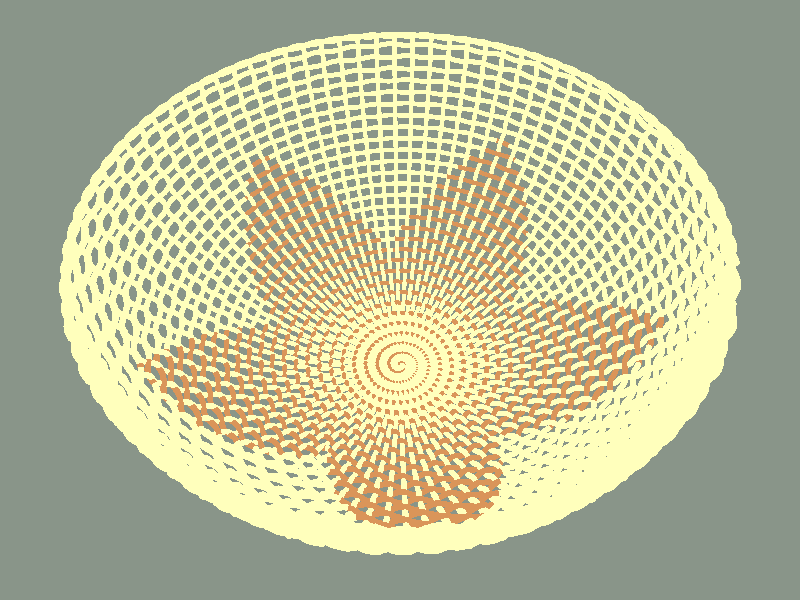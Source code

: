 #include "colors.inc"
#include "textures.inc"

camera {
    location <4,7,1>
    look_at  <0, 1.5, 0>
    right x*image_width/image_height
}

background {Black}

plane{ y, 0 texture{pigment{color rgb <0.25,0.3,0.25>} normal{granite .1 scale <0.3,0.3,0.3>}} }

light_source {
    3*<1, 3, -3>
    color rgb 1.5*White
    area_light x, z, 5, 5
    jitter
}



#declare R = 0.01;
#declare lsteps = 40000;
#declare isteps = 1000;
#declare jsteps = 41;
#declare rows = 30;
#declare weave_displacement = (0.015)/2;


#macro colorFunction(Theta, Phi)
    #if(Phi < (34-abs(mod(Theta,72)-34)+35) )
        <0.7,0.3,0.1>
    #else
        <1,1,0.5>
    #end
#end

union {

    union {
        #declare i = 0;
        #while(i<lsteps+2000)
            #declare T = i/lsteps;
            #declare phi = min(T*90, 90);
            #declare theta = mod(T*360*rows, 360);
            sphere{ vrotate(vrotate((-1 + weave_displacement*sin(2*pi*T*((jsteps-0.5)*rows)))*y, phi*x), theta*y), R 
                texture{pigment{color rgb colorFunction(theta, phi)}}
            }
            #declare i = i+1;
        #end
    }
    
    union {
        #declare j = 0;
        #while(j<(2*jsteps))
            #declare U = j/(2*jsteps);
            
            #declare i = 0;
            #while(i<isteps)
                #declare T = i/isteps;
                sphere{ vrotate(vrotate(-y + 2*(mod(j,2)-0.5)*weave_displacement*y*sin((rows*T-2*U)*pi), T*90*x), (U*360)*y), R }
                #declare i = i+1;
            #end
            #declare j = j+1;
        #end
        
        texture{pigment{color rgb <1,1,0.5>}}
    }
    
    translate y
    scale 3
}

